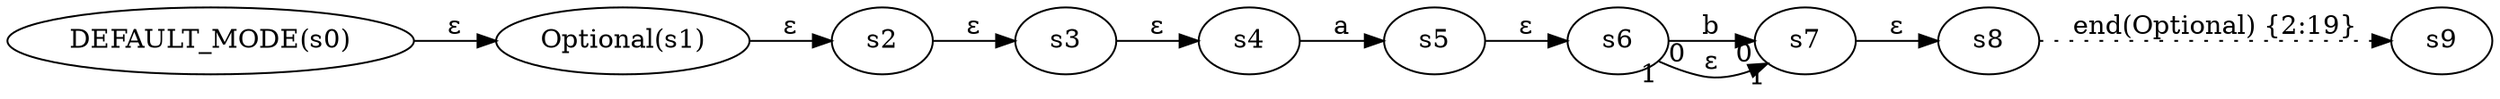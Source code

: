 digraph ATN {
  rankdir=LR;

  "DEFAULT_MODE(s0)" -> "Optional(s1)" [label=ε]
  "Optional(s1)" -> s2 [label=ε]
  s2 -> s3 [label=ε]
  s3 -> s4 [label=ε]
  s4 -> s5 [label=a]
  s5 -> s6 [label=ε]
  s6 -> s7 [label=b, taillabel=0, headlabel=0]
  s7 -> s8 [label=ε]
  s8 -> s9 [label="end(Optional) {2:19}", style=dotted]
  s6 -> s7 [label=ε, taillabel=1, headlabel=1]
}